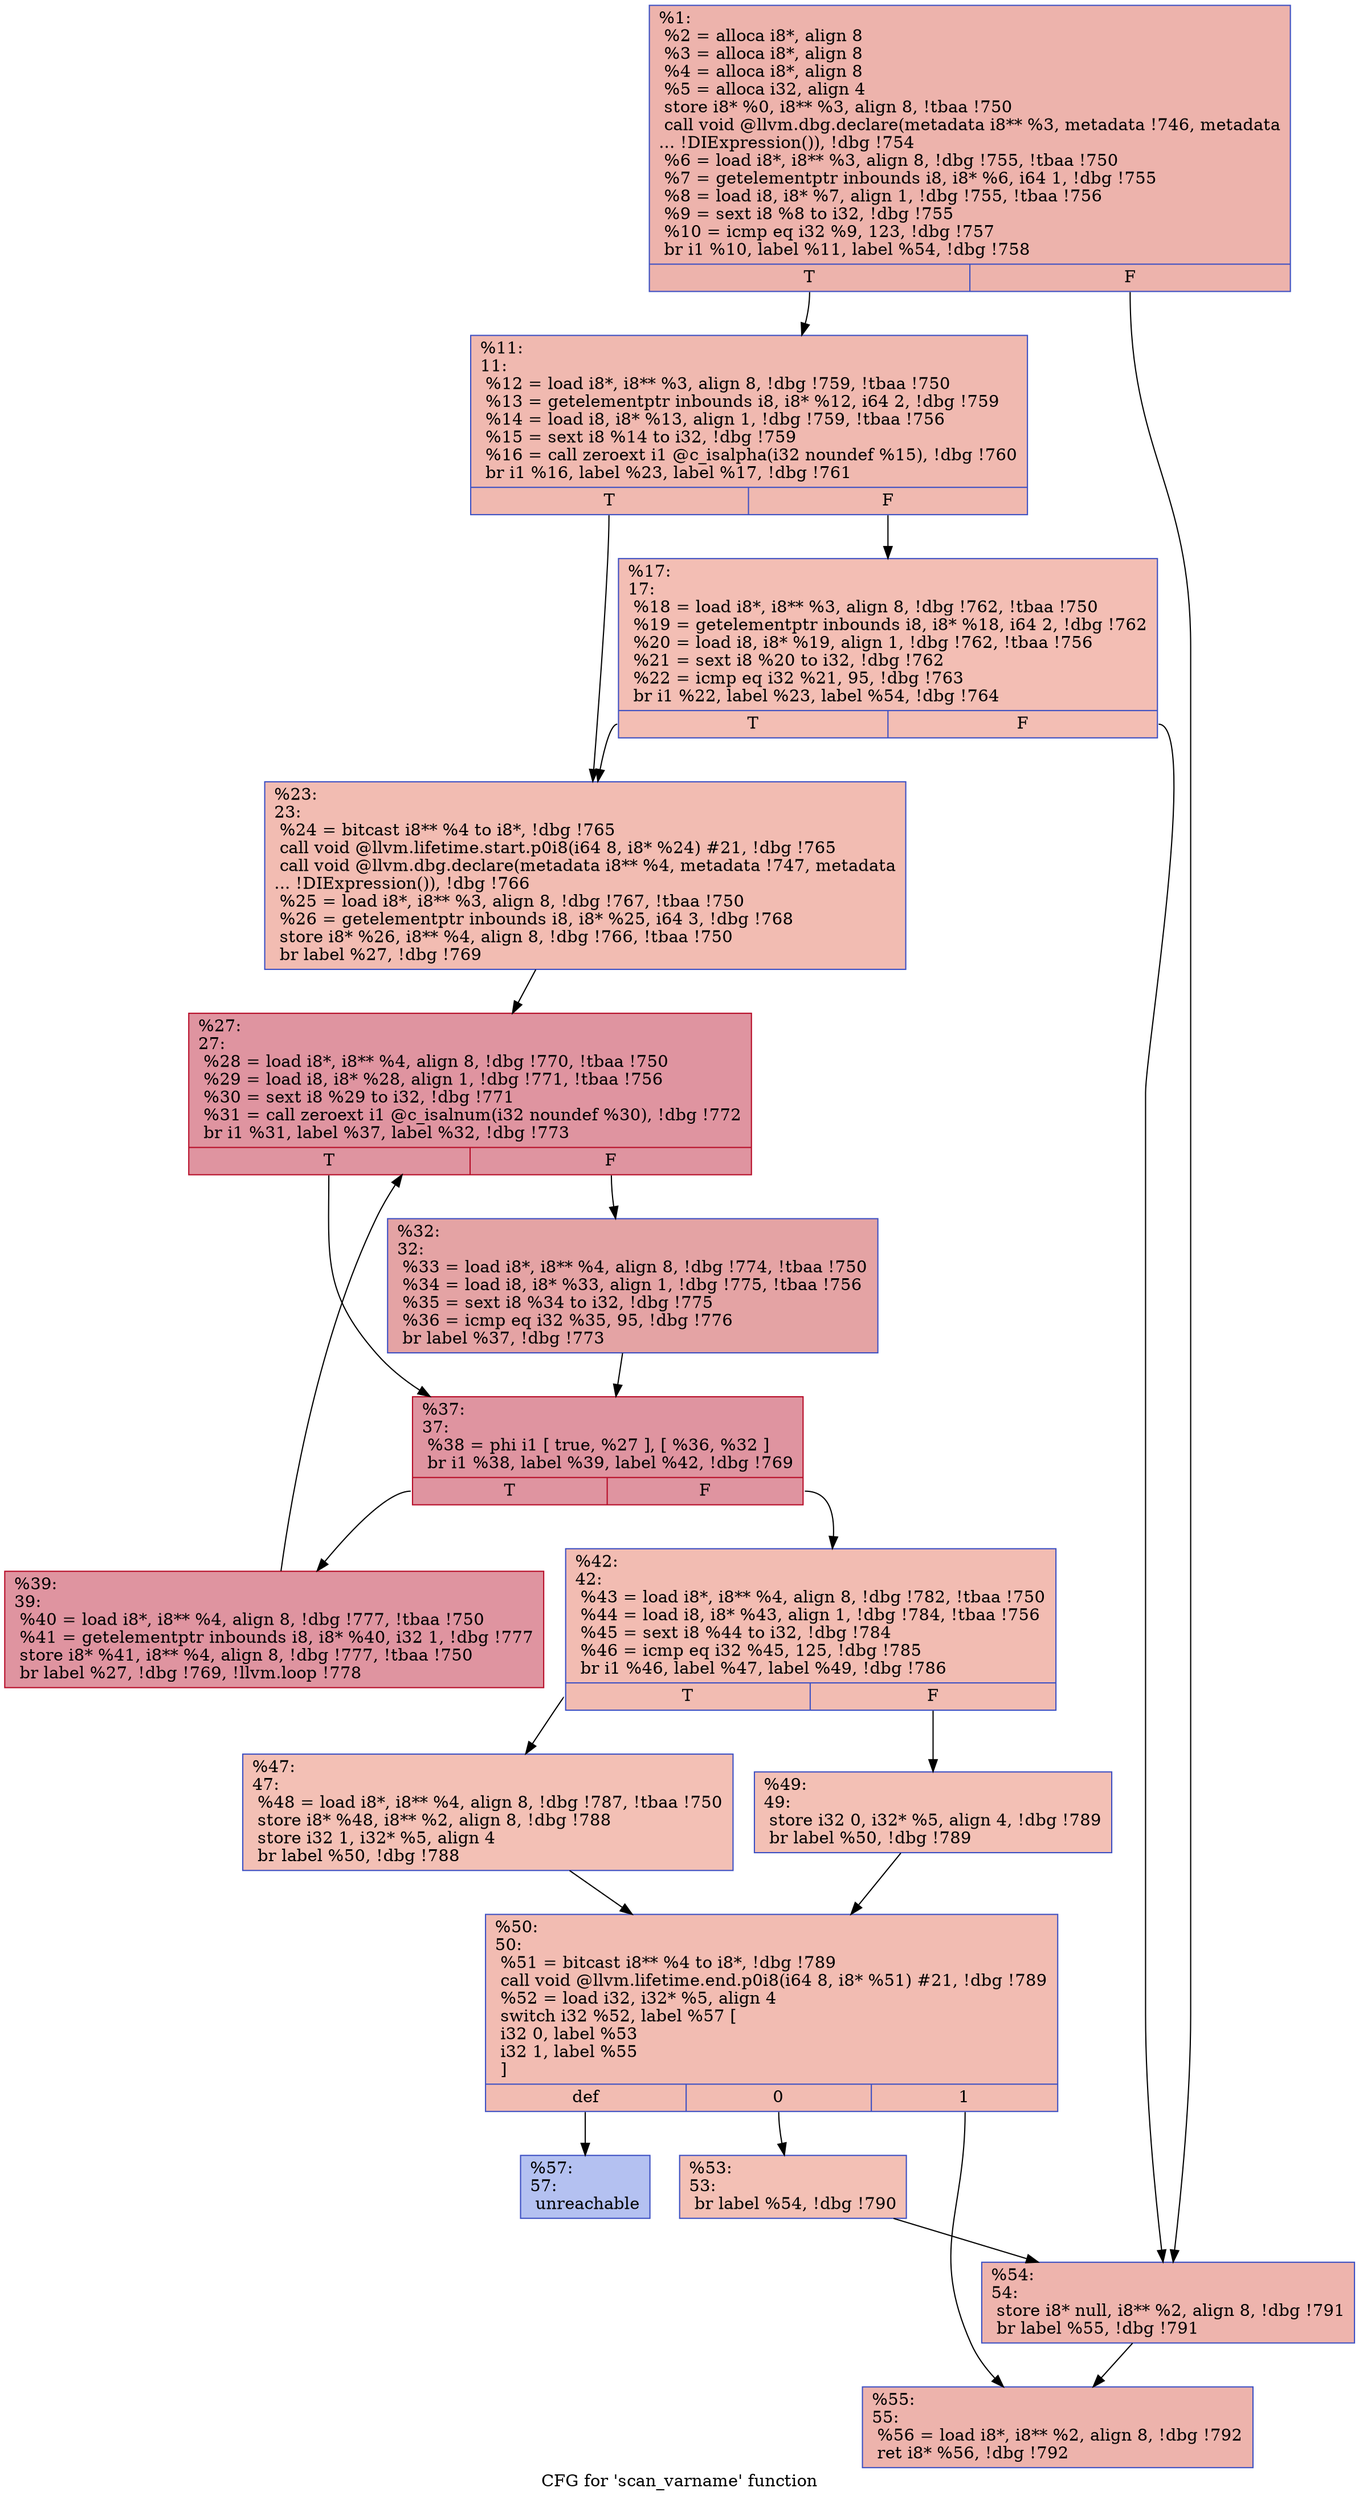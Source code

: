digraph "CFG for 'scan_varname' function" {
	label="CFG for 'scan_varname' function";

	Node0x942880 [shape=record,color="#3d50c3ff", style=filled, fillcolor="#d6524470",label="{%1:\l  %2 = alloca i8*, align 8\l  %3 = alloca i8*, align 8\l  %4 = alloca i8*, align 8\l  %5 = alloca i32, align 4\l  store i8* %0, i8** %3, align 8, !tbaa !750\l  call void @llvm.dbg.declare(metadata i8** %3, metadata !746, metadata\l... !DIExpression()), !dbg !754\l  %6 = load i8*, i8** %3, align 8, !dbg !755, !tbaa !750\l  %7 = getelementptr inbounds i8, i8* %6, i64 1, !dbg !755\l  %8 = load i8, i8* %7, align 1, !dbg !755, !tbaa !756\l  %9 = sext i8 %8 to i32, !dbg !755\l  %10 = icmp eq i32 %9, 123, !dbg !757\l  br i1 %10, label %11, label %54, !dbg !758\l|{<s0>T|<s1>F}}"];
	Node0x942880:s0 -> Node0x942960;
	Node0x942880:s1 -> Node0x942d20;
	Node0x942960 [shape=record,color="#3d50c3ff", style=filled, fillcolor="#de614d70",label="{%11:\l11:                                               \l  %12 = load i8*, i8** %3, align 8, !dbg !759, !tbaa !750\l  %13 = getelementptr inbounds i8, i8* %12, i64 2, !dbg !759\l  %14 = load i8, i8* %13, align 1, !dbg !759, !tbaa !756\l  %15 = sext i8 %14 to i32, !dbg !759\l  %16 = call zeroext i1 @c_isalpha(i32 noundef %15), !dbg !760\l  br i1 %16, label %23, label %17, !dbg !761\l|{<s0>T|<s1>F}}"];
	Node0x942960:s0 -> Node0x942a00;
	Node0x942960:s1 -> Node0x9429b0;
	Node0x9429b0 [shape=record,color="#3d50c3ff", style=filled, fillcolor="#e36c5570",label="{%17:\l17:                                               \l  %18 = load i8*, i8** %3, align 8, !dbg !762, !tbaa !750\l  %19 = getelementptr inbounds i8, i8* %18, i64 2, !dbg !762\l  %20 = load i8, i8* %19, align 1, !dbg !762, !tbaa !756\l  %21 = sext i8 %20 to i32, !dbg !762\l  %22 = icmp eq i32 %21, 95, !dbg !763\l  br i1 %22, label %23, label %54, !dbg !764\l|{<s0>T|<s1>F}}"];
	Node0x9429b0:s0 -> Node0x942a00;
	Node0x9429b0:s1 -> Node0x942d20;
	Node0x942a00 [shape=record,color="#3d50c3ff", style=filled, fillcolor="#e1675170",label="{%23:\l23:                                               \l  %24 = bitcast i8** %4 to i8*, !dbg !765\l  call void @llvm.lifetime.start.p0i8(i64 8, i8* %24) #21, !dbg !765\l  call void @llvm.dbg.declare(metadata i8** %4, metadata !747, metadata\l... !DIExpression()), !dbg !766\l  %25 = load i8*, i8** %3, align 8, !dbg !767, !tbaa !750\l  %26 = getelementptr inbounds i8, i8* %25, i64 3, !dbg !768\l  store i8* %26, i8** %4, align 8, !dbg !766, !tbaa !750\l  br label %27, !dbg !769\l}"];
	Node0x942a00 -> Node0x942a50;
	Node0x942a50 [shape=record,color="#b70d28ff", style=filled, fillcolor="#b70d2870",label="{%27:\l27:                                               \l  %28 = load i8*, i8** %4, align 8, !dbg !770, !tbaa !750\l  %29 = load i8, i8* %28, align 1, !dbg !771, !tbaa !756\l  %30 = sext i8 %29 to i32, !dbg !771\l  %31 = call zeroext i1 @c_isalnum(i32 noundef %30), !dbg !772\l  br i1 %31, label %37, label %32, !dbg !773\l|{<s0>T|<s1>F}}"];
	Node0x942a50:s0 -> Node0x942af0;
	Node0x942a50:s1 -> Node0x942aa0;
	Node0x942aa0 [shape=record,color="#3d50c3ff", style=filled, fillcolor="#c32e3170",label="{%32:\l32:                                               \l  %33 = load i8*, i8** %4, align 8, !dbg !774, !tbaa !750\l  %34 = load i8, i8* %33, align 1, !dbg !775, !tbaa !756\l  %35 = sext i8 %34 to i32, !dbg !775\l  %36 = icmp eq i32 %35, 95, !dbg !776\l  br label %37, !dbg !773\l}"];
	Node0x942aa0 -> Node0x942af0;
	Node0x942af0 [shape=record,color="#b70d28ff", style=filled, fillcolor="#b70d2870",label="{%37:\l37:                                               \l  %38 = phi i1 [ true, %27 ], [ %36, %32 ]\l  br i1 %38, label %39, label %42, !dbg !769\l|{<s0>T|<s1>F}}"];
	Node0x942af0:s0 -> Node0x942b40;
	Node0x942af0:s1 -> Node0x942b90;
	Node0x942b40 [shape=record,color="#b70d28ff", style=filled, fillcolor="#b70d2870",label="{%39:\l39:                                               \l  %40 = load i8*, i8** %4, align 8, !dbg !777, !tbaa !750\l  %41 = getelementptr inbounds i8, i8* %40, i32 1, !dbg !777\l  store i8* %41, i8** %4, align 8, !dbg !777, !tbaa !750\l  br label %27, !dbg !769, !llvm.loop !778\l}"];
	Node0x942b40 -> Node0x942a50;
	Node0x942b90 [shape=record,color="#3d50c3ff", style=filled, fillcolor="#e1675170",label="{%42:\l42:                                               \l  %43 = load i8*, i8** %4, align 8, !dbg !782, !tbaa !750\l  %44 = load i8, i8* %43, align 1, !dbg !784, !tbaa !756\l  %45 = sext i8 %44 to i32, !dbg !784\l  %46 = icmp eq i32 %45, 125, !dbg !785\l  br i1 %46, label %47, label %49, !dbg !786\l|{<s0>T|<s1>F}}"];
	Node0x942b90:s0 -> Node0x942be0;
	Node0x942b90:s1 -> Node0x942c30;
	Node0x942be0 [shape=record,color="#3d50c3ff", style=filled, fillcolor="#e5705870",label="{%47:\l47:                                               \l  %48 = load i8*, i8** %4, align 8, !dbg !787, !tbaa !750\l  store i8* %48, i8** %2, align 8, !dbg !788\l  store i32 1, i32* %5, align 4\l  br label %50, !dbg !788\l}"];
	Node0x942be0 -> Node0x942c80;
	Node0x942c30 [shape=record,color="#3d50c3ff", style=filled, fillcolor="#e5705870",label="{%49:\l49:                                               \l  store i32 0, i32* %5, align 4, !dbg !789\l  br label %50, !dbg !789\l}"];
	Node0x942c30 -> Node0x942c80;
	Node0x942c80 [shape=record,color="#3d50c3ff", style=filled, fillcolor="#e1675170",label="{%50:\l50:                                               \l  %51 = bitcast i8** %4 to i8*, !dbg !789\l  call void @llvm.lifetime.end.p0i8(i64 8, i8* %51) #21, !dbg !789\l  %52 = load i32, i32* %5, align 4\l  switch i32 %52, label %57 [\l    i32 0, label %53\l    i32 1, label %55\l  ]\l|{<s0>def|<s1>0|<s2>1}}"];
	Node0x942c80:s0 -> Node0x942dc0;
	Node0x942c80:s1 -> Node0x942cd0;
	Node0x942c80:s2 -> Node0x942d70;
	Node0x942cd0 [shape=record,color="#3d50c3ff", style=filled, fillcolor="#e5705870",label="{%53:\l53:                                               \l  br label %54, !dbg !790\l}"];
	Node0x942cd0 -> Node0x942d20;
	Node0x942d20 [shape=record,color="#3d50c3ff", style=filled, fillcolor="#d8564670",label="{%54:\l54:                                               \l  store i8* null, i8** %2, align 8, !dbg !791\l  br label %55, !dbg !791\l}"];
	Node0x942d20 -> Node0x942d70;
	Node0x942d70 [shape=record,color="#3d50c3ff", style=filled, fillcolor="#d6524470",label="{%55:\l55:                                               \l  %56 = load i8*, i8** %2, align 8, !dbg !792\l  ret i8* %56, !dbg !792\l}"];
	Node0x942dc0 [shape=record,color="#3d50c3ff", style=filled, fillcolor="#5572df70",label="{%57:\l57:                                               \l  unreachable\l}"];
}

